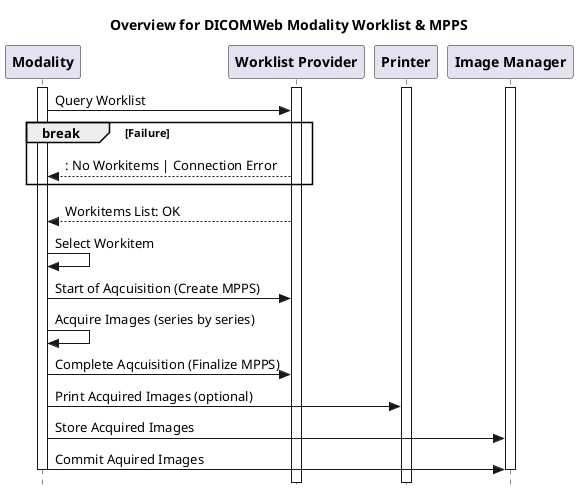 @startuml Overview
!pragma teoz true
skinparam style strictuml

hide footbox
title Overview for DICOMWeb Modality Worklist & MPPS

participant "**Modality**" as SCU
participant "**Worklist Provider**" as SCP
participant "**Printer**" as Printer
participant "**Image Manager**" as ImageManager

activate SCU
activate SCP
activate Printer
activate ImageManager

SCU -> SCP: Query Worklist
break Failure
  SCU <-- SCP: : No Workitems | Connection Error
end
SCU <-- SCP: Workitems List: OK

' Select the correct workitem from the list (calls himself again)'
SCU -> SCU: Select Workitem

' Start the acquisition of the images by creating a MPPS '
SCU -> SCP: Start of Aqcuisition (Create MPPS)

' Start the aqcuisition of the images '
SCU -> SCU: Acquire Images (series by series)

' Complete the aqcuisition of the images '
SCU -> SCP: Complete Aqcuisition (Finalize MPPS)

' Print the images '
SCU -> Printer: Print Acquired Images (optional)

' Store the images to the Image Manager '
SCU -> ImageManager: Store Acquired Images

' Commit Aquired Images '
SCU -> ImageManager: Commit Aquired Images

deactivate Printer
deactivate ImageManager
deactivate SCP
deactivate SCU